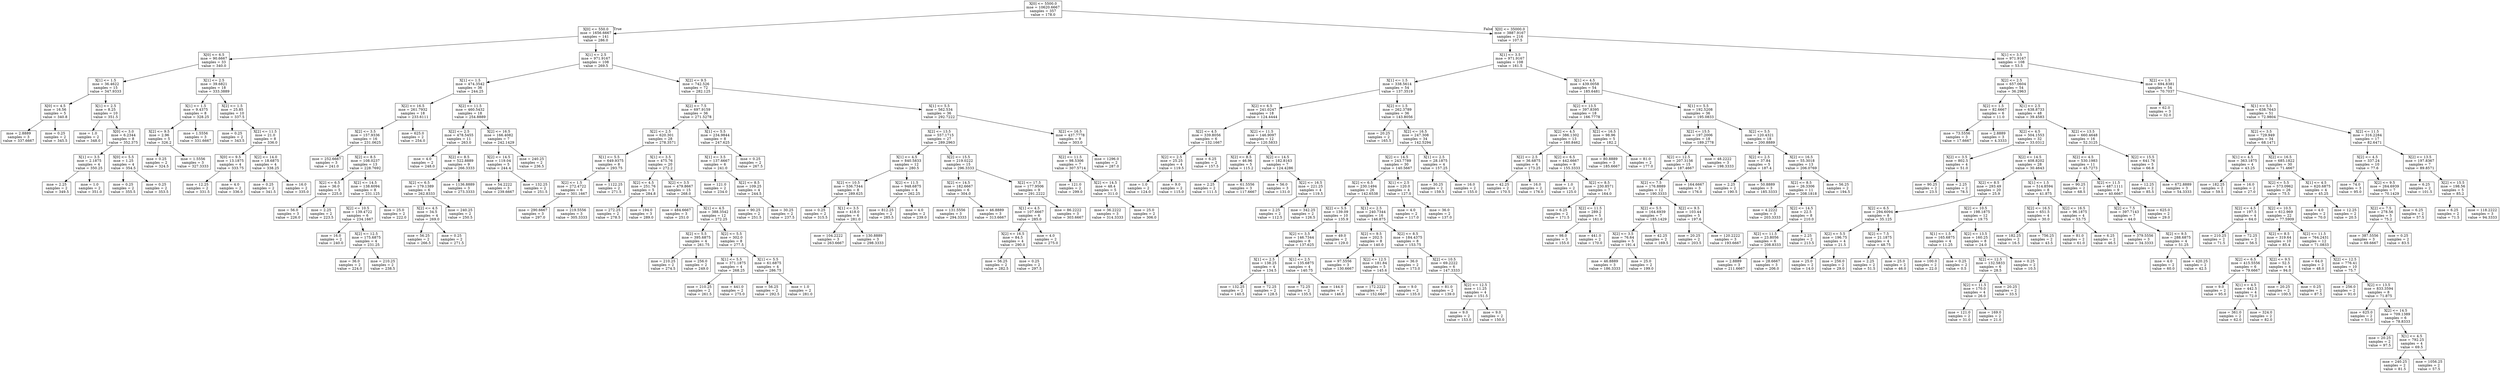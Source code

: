 digraph Tree {
node [shape=box] ;
0 [label="X[0] <= 5500.0\nmse = 10620.6667\nsamples = 357\nvalue = 178.0"] ;
1 [label="X[0] <= 550.0\nmse = 1656.6667\nsamples = 141\nvalue = 286.0"] ;
0 -> 1 [labeldistance=2.5, labelangle=45, headlabel="True"] ;
2 [label="X[0] <= 6.5\nmse = 90.6667\nsamples = 33\nvalue = 340.0"] ;
1 -> 2 ;
3 [label="X[1] <= 1.5\nmse = 36.4622\nsamples = 15\nvalue = 347.9333"] ;
2 -> 3 ;
4 [label="X[0] <= 4.5\nmse = 16.56\nsamples = 5\nvalue = 340.8"] ;
3 -> 4 ;
5 [label="mse = 2.8889\nsamples = 3\nvalue = 337.6667"] ;
4 -> 5 ;
6 [label="mse = 0.25\nsamples = 2\nvalue = 345.5"] ;
4 -> 6 ;
7 [label="X[1] <= 2.5\nmse = 8.25\nsamples = 10\nvalue = 351.5"] ;
3 -> 7 ;
8 [label="mse = 1.0\nsamples = 2\nvalue = 348.0"] ;
7 -> 8 ;
9 [label="X[0] <= 3.0\nmse = 6.2344\nsamples = 8\nvalue = 352.375"] ;
7 -> 9 ;
10 [label="X[1] <= 3.5\nmse = 2.1875\nsamples = 4\nvalue = 350.25"] ;
9 -> 10 ;
11 [label="mse = 2.25\nsamples = 2\nvalue = 349.5"] ;
10 -> 11 ;
12 [label="mse = 1.0\nsamples = 2\nvalue = 351.0"] ;
10 -> 12 ;
13 [label="X[0] <= 5.5\nmse = 1.25\nsamples = 4\nvalue = 354.5"] ;
9 -> 13 ;
14 [label="mse = 0.25\nsamples = 2\nvalue = 355.5"] ;
13 -> 14 ;
15 [label="mse = 0.25\nsamples = 2\nvalue = 353.5"] ;
13 -> 15 ;
16 [label="X[1] <= 2.5\nmse = 39.6821\nsamples = 18\nvalue = 333.3889"] ;
2 -> 16 ;
17 [label="X[1] <= 1.5\nmse = 9.4375\nsamples = 8\nvalue = 328.25"] ;
16 -> 17 ;
18 [label="X[2] <= 9.5\nmse = 2.96\nsamples = 5\nvalue = 326.2"] ;
17 -> 18 ;
19 [label="mse = 0.25\nsamples = 2\nvalue = 324.5"] ;
18 -> 19 ;
20 [label="mse = 1.5556\nsamples = 3\nvalue = 327.3333"] ;
18 -> 20 ;
21 [label="mse = 1.5556\nsamples = 3\nvalue = 331.6667"] ;
17 -> 21 ;
22 [label="X[2] <= 1.5\nmse = 25.85\nsamples = 10\nvalue = 337.5"] ;
16 -> 22 ;
23 [label="mse = 0.25\nsamples = 2\nvalue = 343.5"] ;
22 -> 23 ;
24 [label="X[2] <= 11.5\nmse = 21.0\nsamples = 8\nvalue = 336.0"] ;
22 -> 24 ;
25 [label="X[0] <= 9.5\nmse = 13.1875\nsamples = 4\nvalue = 333.75"] ;
24 -> 25 ;
26 [label="mse = 12.25\nsamples = 2\nvalue = 331.5"] ;
25 -> 26 ;
27 [label="mse = 4.0\nsamples = 2\nvalue = 336.0"] ;
25 -> 27 ;
28 [label="X[2] <= 14.0\nmse = 18.6875\nsamples = 4\nvalue = 338.25"] ;
24 -> 28 ;
29 [label="mse = 0.25\nsamples = 2\nvalue = 341.5"] ;
28 -> 29 ;
30 [label="mse = 16.0\nsamples = 2\nvalue = 335.0"] ;
28 -> 30 ;
31 [label="X[1] <= 2.5\nmse = 971.9167\nsamples = 108\nvalue = 269.5"] ;
1 -> 31 ;
32 [label="X[1] <= 1.5\nmse = 474.3542\nsamples = 36\nvalue = 244.25"] ;
31 -> 32 ;
33 [label="X[2] <= 16.5\nmse = 261.7932\nsamples = 18\nvalue = 233.6111"] ;
32 -> 33 ;
34 [label="X[2] <= 3.5\nmse = 157.9336\nsamples = 16\nvalue = 231.0625"] ;
33 -> 34 ;
35 [label="mse = 252.6667\nsamples = 3\nvalue = 241.0"] ;
34 -> 35 ;
36 [label="X[2] <= 8.5\nmse = 108.0237\nsamples = 13\nvalue = 228.7692"] ;
34 -> 36 ;
37 [label="X[2] <= 6.5\nmse = 36.0\nsamples = 5\nvalue = 225.0"] ;
36 -> 37 ;
38 [label="mse = 56.0\nsamples = 3\nvalue = 226.0"] ;
37 -> 38 ;
39 [label="mse = 2.25\nsamples = 2\nvalue = 223.5"] ;
37 -> 39 ;
40 [label="X[2] <= 14.5\nmse = 138.6094\nsamples = 8\nvalue = 231.125"] ;
36 -> 40 ;
41 [label="X[2] <= 10.5\nmse = 139.4722\nsamples = 6\nvalue = 234.1667"] ;
40 -> 41 ;
42 [label="mse = 16.0\nsamples = 2\nvalue = 240.0"] ;
41 -> 42 ;
43 [label="X[2] <= 12.5\nmse = 175.6875\nsamples = 4\nvalue = 231.25"] ;
41 -> 43 ;
44 [label="mse = 36.0\nsamples = 2\nvalue = 224.0"] ;
43 -> 44 ;
45 [label="mse = 210.25\nsamples = 2\nvalue = 238.5"] ;
43 -> 45 ;
46 [label="mse = 25.0\nsamples = 2\nvalue = 222.0"] ;
40 -> 46 ;
47 [label="mse = 625.0\nsamples = 2\nvalue = 254.0"] ;
33 -> 47 ;
48 [label="X[2] <= 11.5\nmse = 460.5432\nsamples = 18\nvalue = 254.8889"] ;
32 -> 48 ;
49 [label="X[2] <= 2.5\nmse = 478.5455\nsamples = 11\nvalue = 263.0"] ;
48 -> 49 ;
50 [label="mse = 4.0\nsamples = 2\nvalue = 248.0"] ;
49 -> 50 ;
51 [label="X[2] <= 8.5\nmse = 522.8889\nsamples = 9\nvalue = 266.3333"] ;
49 -> 51 ;
52 [label="X[2] <= 6.5\nmse = 179.1389\nsamples = 6\nvalue = 262.8333"] ;
51 -> 52 ;
53 [label="X[2] <= 4.5\nmse = 34.5\nsamples = 4\nvalue = 269.0"] ;
52 -> 53 ;
54 [label="mse = 56.25\nsamples = 2\nvalue = 266.5"] ;
53 -> 54 ;
55 [label="mse = 0.25\nsamples = 2\nvalue = 271.5"] ;
53 -> 55 ;
56 [label="mse = 240.25\nsamples = 2\nvalue = 250.5"] ;
52 -> 56 ;
57 [label="mse = 1136.8889\nsamples = 3\nvalue = 273.3333"] ;
51 -> 57 ;
58 [label="X[2] <= 16.5\nmse = 166.4082\nsamples = 7\nvalue = 242.1429"] ;
48 -> 58 ;
59 [label="X[2] <= 14.5\nmse = 119.04\nsamples = 5\nvalue = 244.4"] ;
58 -> 59 ;
60 [label="mse = 54.2222\nsamples = 3\nvalue = 239.6667"] ;
59 -> 60 ;
61 [label="mse = 132.25\nsamples = 2\nvalue = 251.5"] ;
59 -> 61 ;
62 [label="mse = 240.25\nsamples = 2\nvalue = 236.5"] ;
58 -> 62 ;
63 [label="X[2] <= 9.5\nmse = 742.526\nsamples = 72\nvalue = 282.125"] ;
31 -> 63 ;
64 [label="X[2] <= 7.5\nmse = 697.9159\nsamples = 36\nvalue = 271.5278"] ;
63 -> 64 ;
65 [label="X[2] <= 2.5\nmse = 620.301\nsamples = 28\nvalue = 278.3571"] ;
64 -> 65 ;
66 [label="X[1] <= 5.5\nmse = 649.9375\nsamples = 8\nvalue = 293.75"] ;
65 -> 66 ;
67 [label="X[2] <= 1.5\nmse = 272.4722\nsamples = 6\nvalue = 301.1667"] ;
66 -> 67 ;
68 [label="mse = 290.6667\nsamples = 3\nvalue = 297.0"] ;
67 -> 68 ;
69 [label="mse = 219.5556\nsamples = 3\nvalue = 305.3333"] ;
67 -> 69 ;
70 [label="mse = 1122.25\nsamples = 2\nvalue = 271.5"] ;
66 -> 70 ;
71 [label="X[1] <= 3.5\nmse = 475.76\nsamples = 20\nvalue = 272.2"] ;
65 -> 71 ;
72 [label="X[2] <= 4.5\nmse = 251.76\nsamples = 5\nvalue = 284.8"] ;
71 -> 72 ;
73 [label="mse = 272.25\nsamples = 2\nvalue = 278.5"] ;
72 -> 73 ;
74 [label="mse = 194.0\nsamples = 3\nvalue = 289.0"] ;
72 -> 74 ;
75 [label="X[2] <= 3.5\nmse = 479.8667\nsamples = 15\nvalue = 268.0"] ;
71 -> 75 ;
76 [label="mse = 484.6667\nsamples = 3\nvalue = 251.0"] ;
75 -> 76 ;
77 [label="X[1] <= 4.5\nmse = 388.3542\nsamples = 12\nvalue = 272.25"] ;
75 -> 77 ;
78 [label="X[2] <= 5.5\nmse = 395.6875\nsamples = 4\nvalue = 261.75"] ;
77 -> 78 ;
79 [label="mse = 210.25\nsamples = 2\nvalue = 274.5"] ;
78 -> 79 ;
80 [label="mse = 256.0\nsamples = 2\nvalue = 249.0"] ;
78 -> 80 ;
81 [label="X[2] <= 5.5\nmse = 302.0\nsamples = 8\nvalue = 277.5"] ;
77 -> 81 ;
82 [label="X[1] <= 5.5\nmse = 371.1875\nsamples = 4\nvalue = 268.25"] ;
81 -> 82 ;
83 [label="mse = 210.25\nsamples = 2\nvalue = 261.5"] ;
82 -> 83 ;
84 [label="mse = 441.0\nsamples = 2\nvalue = 275.0"] ;
82 -> 84 ;
85 [label="X[1] <= 5.5\nmse = 61.6875\nsamples = 4\nvalue = 286.75"] ;
81 -> 85 ;
86 [label="mse = 56.25\nsamples = 2\nvalue = 292.5"] ;
85 -> 86 ;
87 [label="mse = 1.0\nsamples = 2\nvalue = 281.0"] ;
85 -> 87 ;
88 [label="X[1] <= 5.5\nmse = 234.9844\nsamples = 8\nvalue = 247.625"] ;
64 -> 88 ;
89 [label="X[1] <= 3.5\nmse = 137.6667\nsamples = 6\nvalue = 241.0"] ;
88 -> 89 ;
90 [label="mse = 121.0\nsamples = 2\nvalue = 234.0"] ;
89 -> 90 ;
91 [label="X[2] <= 8.5\nmse = 109.25\nsamples = 4\nvalue = 244.5"] ;
89 -> 91 ;
92 [label="mse = 90.25\nsamples = 2\nvalue = 251.5"] ;
91 -> 92 ;
93 [label="mse = 30.25\nsamples = 2\nvalue = 237.5"] ;
91 -> 93 ;
94 [label="mse = 0.25\nsamples = 2\nvalue = 267.5"] ;
88 -> 94 ;
95 [label="X[1] <= 5.5\nmse = 562.534\nsamples = 36\nvalue = 292.7222"] ;
63 -> 95 ;
96 [label="X[2] <= 13.5\nmse = 557.1715\nsamples = 27\nvalue = 289.2963"] ;
95 -> 96 ;
97 [label="X[1] <= 4.5\nmse = 840.5833\nsamples = 12\nvalue = 280.5"] ;
96 -> 97 ;
98 [label="X[2] <= 10.5\nmse = 536.7344\nsamples = 8\nvalue = 289.625"] ;
97 -> 98 ;
99 [label="mse = 0.25\nsamples = 2\nvalue = 315.5"] ;
98 -> 99 ;
100 [label="X[1] <= 3.5\nmse = 418.0\nsamples = 6\nvalue = 281.0"] ;
98 -> 100 ;
101 [label="mse = 104.2222\nsamples = 3\nvalue = 263.6667"] ;
100 -> 101 ;
102 [label="mse = 130.8889\nsamples = 3\nvalue = 298.3333"] ;
100 -> 102 ;
103 [label="X[2] <= 11.5\nmse = 948.6875\nsamples = 4\nvalue = 262.25"] ;
97 -> 103 ;
104 [label="mse = 812.25\nsamples = 2\nvalue = 285.5"] ;
103 -> 104 ;
105 [label="mse = 4.0\nsamples = 2\nvalue = 239.0"] ;
103 -> 105 ;
106 [label="X[2] <= 15.5\nmse = 219.0222\nsamples = 15\nvalue = 296.3333"] ;
96 -> 106 ;
107 [label="X[2] <= 14.5\nmse = 182.6667\nsamples = 6\nvalue = 304.0"] ;
106 -> 107 ;
108 [label="mse = 131.5556\nsamples = 3\nvalue = 294.3333"] ;
107 -> 108 ;
109 [label="mse = 46.8889\nsamples = 3\nvalue = 313.6667"] ;
107 -> 109 ;
110 [label="X[2] <= 17.5\nmse = 177.9506\nsamples = 9\nvalue = 291.2222"] ;
106 -> 110 ;
111 [label="X[1] <= 4.5\nmse = 107.6667\nsamples = 6\nvalue = 285.0"] ;
110 -> 111 ;
112 [label="X[2] <= 16.5\nmse = 84.5\nsamples = 4\nvalue = 290.0"] ;
111 -> 112 ;
113 [label="mse = 56.25\nsamples = 2\nvalue = 282.5"] ;
112 -> 113 ;
114 [label="mse = 0.25\nsamples = 2\nvalue = 297.5"] ;
112 -> 114 ;
115 [label="mse = 4.0\nsamples = 2\nvalue = 275.0"] ;
111 -> 115 ;
116 [label="mse = 86.2222\nsamples = 3\nvalue = 303.6667"] ;
110 -> 116 ;
117 [label="X[2] <= 16.5\nmse = 437.7778\nsamples = 9\nvalue = 303.0"] ;
95 -> 117 ;
118 [label="X[2] <= 11.5\nmse = 98.5306\nsamples = 7\nvalue = 307.5714"] ;
117 -> 118 ;
119 [label="mse = 121.0\nsamples = 2\nvalue = 299.0"] ;
118 -> 119 ;
120 [label="X[2] <= 14.5\nmse = 48.4\nsamples = 5\nvalue = 311.0"] ;
118 -> 120 ;
121 [label="mse = 36.2222\nsamples = 3\nvalue = 314.3333"] ;
120 -> 121 ;
122 [label="mse = 25.0\nsamples = 2\nvalue = 306.0"] ;
120 -> 122 ;
123 [label="mse = 1296.0\nsamples = 2\nvalue = 287.0"] ;
117 -> 123 ;
124 [label="X[0] <= 35000.0\nmse = 3887.9167\nsamples = 216\nvalue = 107.5"] ;
0 -> 124 [labeldistance=2.5, labelangle=-45, headlabel="False"] ;
125 [label="X[1] <= 3.5\nmse = 971.9167\nsamples = 108\nvalue = 161.5"] ;
124 -> 125 ;
126 [label="X[1] <= 1.5\nmse = 338.5614\nsamples = 54\nvalue = 137.3519"] ;
125 -> 126 ;
127 [label="X[2] <= 6.5\nmse = 241.0247\nsamples = 18\nvalue = 124.4444"] ;
126 -> 127 ;
128 [label="X[2] <= 4.5\nmse = 339.8056\nsamples = 6\nvalue = 132.1667"] ;
127 -> 128 ;
129 [label="X[2] <= 2.5\nmse = 25.25\nsamples = 4\nvalue = 119.5"] ;
128 -> 129 ;
130 [label="mse = 1.0\nsamples = 2\nvalue = 124.0"] ;
129 -> 130 ;
131 [label="mse = 9.0\nsamples = 2\nvalue = 115.0"] ;
129 -> 131 ;
132 [label="mse = 6.25\nsamples = 2\nvalue = 157.5"] ;
128 -> 132 ;
133 [label="X[2] <= 11.5\nmse = 146.9097\nsamples = 12\nvalue = 120.5833"] ;
127 -> 133 ;
134 [label="X[2] <= 8.5\nmse = 46.96\nsamples = 5\nvalue = 115.2"] ;
133 -> 134 ;
135 [label="mse = 2.25\nsamples = 2\nvalue = 111.5"] ;
134 -> 135 ;
136 [label="mse = 61.5556\nsamples = 3\nvalue = 117.6667"] ;
134 -> 136 ;
137 [label="X[2] <= 14.5\nmse = 182.8163\nsamples = 7\nvalue = 124.4286"] ;
133 -> 137 ;
138 [label="mse = 56.0\nsamples = 3\nvalue = 131.0"] ;
137 -> 138 ;
139 [label="X[2] <= 16.5\nmse = 221.25\nsamples = 4\nvalue = 119.5"] ;
137 -> 139 ;
140 [label="mse = 2.25\nsamples = 2\nvalue = 112.5"] ;
139 -> 140 ;
141 [label="mse = 342.25\nsamples = 2\nvalue = 126.5"] ;
139 -> 141 ;
142 [label="X[2] <= 1.5\nmse = 262.3789\nsamples = 36\nvalue = 143.8056"] ;
126 -> 142 ;
143 [label="mse = 20.25\nsamples = 2\nvalue = 165.5"] ;
142 -> 143 ;
144 [label="X[2] <= 16.5\nmse = 247.308\nsamples = 34\nvalue = 142.5294"] ;
142 -> 144 ;
145 [label="X[2] <= 14.5\nmse = 243.7789\nsamples = 30\nvalue = 140.5667"] ;
144 -> 145 ;
146 [label="X[2] <= 6.5\nmse = 230.1494\nsamples = 26\nvalue = 142.6538"] ;
145 -> 146 ;
147 [label="X[2] <= 5.5\nmse = 139.09\nsamples = 10\nvalue = 135.9"] ;
146 -> 147 ;
148 [label="X[2] <= 3.5\nmse = 146.7344\nsamples = 8\nvalue = 137.625"] ;
147 -> 148 ;
149 [label="X[1] <= 2.5\nmse = 138.25\nsamples = 4\nvalue = 134.5"] ;
148 -> 149 ;
150 [label="mse = 132.25\nsamples = 2\nvalue = 140.5"] ;
149 -> 150 ;
151 [label="mse = 72.25\nsamples = 2\nvalue = 128.5"] ;
149 -> 151 ;
152 [label="X[1] <= 2.5\nmse = 135.6875\nsamples = 4\nvalue = 140.75"] ;
148 -> 152 ;
153 [label="mse = 72.25\nsamples = 2\nvalue = 135.5"] ;
152 -> 153 ;
154 [label="mse = 144.0\nsamples = 2\nvalue = 146.0"] ;
152 -> 154 ;
155 [label="mse = 49.0\nsamples = 2\nvalue = 129.0"] ;
147 -> 155 ;
156 [label="X[1] <= 2.5\nmse = 240.7344\nsamples = 16\nvalue = 146.875"] ;
146 -> 156 ;
157 [label="X[2] <= 9.5\nmse = 202.5\nsamples = 8\nvalue = 140.0"] ;
156 -> 157 ;
158 [label="mse = 97.5556\nsamples = 3\nvalue = 130.6667"] ;
157 -> 158 ;
159 [label="X[2] <= 12.5\nmse = 181.84\nsamples = 5\nvalue = 145.6"] ;
157 -> 159 ;
160 [label="mse = 172.2222\nsamples = 3\nvalue = 152.6667"] ;
159 -> 160 ;
161 [label="mse = 9.0\nsamples = 2\nvalue = 135.0"] ;
159 -> 161 ;
162 [label="X[2] <= 8.5\nmse = 184.4375\nsamples = 8\nvalue = 153.75"] ;
156 -> 162 ;
163 [label="mse = 36.0\nsamples = 2\nvalue = 173.0"] ;
162 -> 163 ;
164 [label="X[2] <= 10.5\nmse = 69.2222\nsamples = 6\nvalue = 147.3333"] ;
162 -> 164 ;
165 [label="mse = 81.0\nsamples = 2\nvalue = 139.0"] ;
164 -> 165 ;
166 [label="X[2] <= 12.5\nmse = 11.25\nsamples = 4\nvalue = 151.5"] ;
164 -> 166 ;
167 [label="mse = 9.0\nsamples = 2\nvalue = 153.0"] ;
166 -> 167 ;
168 [label="mse = 9.0\nsamples = 2\nvalue = 150.0"] ;
166 -> 168 ;
169 [label="X[1] <= 2.5\nmse = 120.0\nsamples = 4\nvalue = 127.0"] ;
145 -> 169 ;
170 [label="mse = 4.0\nsamples = 2\nvalue = 117.0"] ;
169 -> 170 ;
171 [label="mse = 36.0\nsamples = 2\nvalue = 137.0"] ;
169 -> 171 ;
172 [label="X[1] <= 2.5\nmse = 28.1875\nsamples = 4\nvalue = 157.25"] ;
144 -> 172 ;
173 [label="mse = 30.25\nsamples = 2\nvalue = 159.5"] ;
172 -> 173 ;
174 [label="mse = 16.0\nsamples = 2\nvalue = 155.0"] ;
172 -> 174 ;
175 [label="X[1] <= 4.5\nmse = 439.0058\nsamples = 54\nvalue = 185.6481"] ;
125 -> 175 ;
176 [label="X[2] <= 13.5\nmse = 397.8395\nsamples = 18\nvalue = 166.7778"] ;
175 -> 176 ;
177 [label="X[2] <= 4.5\nmse = 386.1302\nsamples = 13\nvalue = 160.8462"] ;
176 -> 177 ;
178 [label="X[2] <= 2.5\nmse = 36.6875\nsamples = 4\nvalue = 173.25"] ;
177 -> 178 ;
179 [label="mse = 42.25\nsamples = 2\nvalue = 170.5"] ;
178 -> 179 ;
180 [label="mse = 16.0\nsamples = 2\nvalue = 176.0"] ;
178 -> 180 ;
181 [label="X[2] <= 6.5\nmse = 442.6667\nsamples = 9\nvalue = 155.3333"] ;
177 -> 181 ;
182 [label="mse = 1.0\nsamples = 2\nvalue = 125.0"] ;
181 -> 182 ;
183 [label="X[2] <= 8.5\nmse = 230.8571\nsamples = 7\nvalue = 164.0"] ;
181 -> 183 ;
184 [label="mse = 6.25\nsamples = 2\nvalue = 171.5"] ;
183 -> 184 ;
185 [label="X[2] <= 11.5\nmse = 289.2\nsamples = 5\nvalue = 161.0"] ;
183 -> 185 ;
186 [label="mse = 98.0\nsamples = 3\nvalue = 155.0"] ;
185 -> 186 ;
187 [label="mse = 441.0\nsamples = 2\nvalue = 170.0"] ;
185 -> 187 ;
188 [label="X[2] <= 16.5\nmse = 98.96\nsamples = 5\nvalue = 182.2"] ;
176 -> 188 ;
189 [label="mse = 80.8889\nsamples = 3\nvalue = 185.6667"] ;
188 -> 189 ;
190 [label="mse = 81.0\nsamples = 2\nvalue = 177.0"] ;
188 -> 190 ;
191 [label="X[1] <= 5.5\nmse = 192.5208\nsamples = 36\nvalue = 195.0833"] ;
175 -> 191 ;
192 [label="X[2] <= 15.5\nmse = 197.2006\nsamples = 18\nvalue = 189.2778"] ;
191 -> 192 ;
193 [label="X[2] <= 12.5\nmse = 207.3156\nsamples = 15\nvalue = 187.4667"] ;
192 -> 193 ;
194 [label="X[2] <= 7.5\nmse = 176.8889\nsamples = 12\nvalue = 190.3333"] ;
193 -> 194 ;
195 [label="X[2] <= 5.5\nmse = 164.6939\nsamples = 7\nvalue = 185.1429"] ;
194 -> 195 ;
196 [label="X[2] <= 3.5\nmse = 76.64\nsamples = 5\nvalue = 191.4"] ;
195 -> 196 ;
197 [label="mse = 46.8889\nsamples = 3\nvalue = 186.3333"] ;
196 -> 197 ;
198 [label="mse = 25.0\nsamples = 2\nvalue = 199.0"] ;
196 -> 198 ;
199 [label="mse = 42.25\nsamples = 2\nvalue = 169.5"] ;
195 -> 199 ;
200 [label="X[2] <= 9.5\nmse = 103.44\nsamples = 5\nvalue = 197.6"] ;
194 -> 200 ;
201 [label="mse = 20.25\nsamples = 2\nvalue = 203.5"] ;
200 -> 201 ;
202 [label="mse = 120.2222\nsamples = 3\nvalue = 193.6667"] ;
200 -> 202 ;
203 [label="mse = 164.6667\nsamples = 3\nvalue = 176.0"] ;
193 -> 203 ;
204 [label="mse = 48.2222\nsamples = 3\nvalue = 198.3333"] ;
192 -> 204 ;
205 [label="X[2] <= 5.5\nmse = 120.4321\nsamples = 18\nvalue = 200.8889"] ;
191 -> 205 ;
206 [label="X[2] <= 2.5\nmse = 37.84\nsamples = 5\nvalue = 187.4"] ;
205 -> 206 ;
207 [label="mse = 2.25\nsamples = 2\nvalue = 190.5"] ;
206 -> 207 ;
208 [label="mse = 50.8889\nsamples = 3\nvalue = 185.3333"] ;
206 -> 208 ;
209 [label="X[2] <= 16.5\nmse = 55.3018\nsamples = 13\nvalue = 206.0769"] ;
205 -> 209 ;
210 [label="X[2] <= 8.5\nmse = 26.3306\nsamples = 11\nvalue = 208.1818"] ;
209 -> 210 ;
211 [label="mse = 4.2222\nsamples = 3\nvalue = 203.3333"] ;
210 -> 211 ;
212 [label="X[2] <= 14.5\nmse = 22.5\nsamples = 8\nvalue = 210.0"] ;
210 -> 212 ;
213 [label="X[2] <= 11.5\nmse = 23.8056\nsamples = 6\nvalue = 208.8333"] ;
212 -> 213 ;
214 [label="mse = 2.8889\nsamples = 3\nvalue = 211.6667"] ;
213 -> 214 ;
215 [label="mse = 28.6667\nsamples = 3\nvalue = 206.0"] ;
213 -> 215 ;
216 [label="mse = 2.25\nsamples = 2\nvalue = 213.5"] ;
212 -> 216 ;
217 [label="mse = 56.25\nsamples = 2\nvalue = 194.5"] ;
209 -> 217 ;
218 [label="X[1] <= 3.5\nmse = 971.9167\nsamples = 108\nvalue = 53.5"] ;
124 -> 218 ;
219 [label="X[2] <= 2.5\nmse = 657.0604\nsamples = 54\nvalue = 36.2963"] ;
218 -> 219 ;
220 [label="X[2] <= 1.5\nmse = 82.6667\nsamples = 6\nvalue = 11.0"] ;
219 -> 220 ;
221 [label="mse = 73.5556\nsamples = 3\nvalue = 17.6667"] ;
220 -> 221 ;
222 [label="mse = 2.8889\nsamples = 3\nvalue = 4.3333"] ;
220 -> 222 ;
223 [label="X[1] <= 2.5\nmse = 638.8733\nsamples = 48\nvalue = 39.4583"] ;
219 -> 223 ;
224 [label="X[2] <= 4.5\nmse = 504.1553\nsamples = 32\nvalue = 33.0312"] ;
223 -> 224 ;
225 [label="X[2] <= 3.5\nmse = 802.5\nsamples = 4\nvalue = 51.0"] ;
224 -> 225 ;
226 [label="mse = 90.25\nsamples = 2\nvalue = 23.5"] ;
225 -> 226 ;
227 [label="mse = 2.25\nsamples = 2\nvalue = 78.5"] ;
225 -> 227 ;
228 [label="X[2] <= 14.5\nmse = 408.8202\nsamples = 28\nvalue = 30.4643"] ;
224 -> 228 ;
229 [label="X[2] <= 8.5\nmse = 293.49\nsamples = 20\nvalue = 25.9"] ;
228 -> 229 ;
230 [label="X[2] <= 6.5\nmse = 294.6094\nsamples = 8\nvalue = 35.125"] ;
229 -> 230 ;
231 [label="X[2] <= 5.5\nmse = 196.75\nsamples = 4\nvalue = 21.5"] ;
230 -> 231 ;
232 [label="mse = 25.0\nsamples = 2\nvalue = 14.0"] ;
231 -> 232 ;
233 [label="mse = 256.0\nsamples = 2\nvalue = 29.0"] ;
231 -> 233 ;
234 [label="X[2] <= 7.5\nmse = 21.1875\nsamples = 4\nvalue = 48.75"] ;
230 -> 234 ;
235 [label="mse = 2.25\nsamples = 2\nvalue = 51.5"] ;
234 -> 235 ;
236 [label="mse = 25.0\nsamples = 2\nvalue = 46.0"] ;
234 -> 236 ;
237 [label="X[2] <= 10.5\nmse = 198.1875\nsamples = 12\nvalue = 19.75"] ;
229 -> 237 ;
238 [label="X[1] <= 1.5\nmse = 165.6875\nsamples = 4\nvalue = 11.25"] ;
237 -> 238 ;
239 [label="mse = 100.0\nsamples = 2\nvalue = 22.0"] ;
238 -> 239 ;
240 [label="mse = 0.25\nsamples = 2\nvalue = 0.5"] ;
238 -> 240 ;
241 [label="X[2] <= 13.5\nmse = 160.25\nsamples = 8\nvalue = 24.0"] ;
237 -> 241 ;
242 [label="X[2] <= 12.5\nmse = 132.5833\nsamples = 6\nvalue = 28.5"] ;
241 -> 242 ;
243 [label="X[2] <= 11.5\nmse = 170.0\nsamples = 4\nvalue = 26.0"] ;
242 -> 243 ;
244 [label="mse = 121.0\nsamples = 2\nvalue = 31.0"] ;
243 -> 244 ;
245 [label="mse = 169.0\nsamples = 2\nvalue = 21.0"] ;
243 -> 245 ;
246 [label="mse = 20.25\nsamples = 2\nvalue = 33.5"] ;
242 -> 246 ;
247 [label="mse = 0.25\nsamples = 2\nvalue = 10.5"] ;
241 -> 247 ;
248 [label="X[1] <= 1.5\nmse = 514.8594\nsamples = 8\nvalue = 41.875"] ;
228 -> 248 ;
249 [label="X[2] <= 16.5\nmse = 651.5\nsamples = 4\nvalue = 30.0"] ;
248 -> 249 ;
250 [label="mse = 182.25\nsamples = 2\nvalue = 16.5"] ;
249 -> 250 ;
251 [label="mse = 756.25\nsamples = 2\nvalue = 43.5"] ;
249 -> 251 ;
252 [label="X[2] <= 16.5\nmse = 96.1875\nsamples = 4\nvalue = 53.75"] ;
248 -> 252 ;
253 [label="mse = 81.0\nsamples = 2\nvalue = 61.0"] ;
252 -> 253 ;
254 [label="mse = 6.25\nsamples = 2\nvalue = 46.5"] ;
252 -> 254 ;
255 [label="X[2] <= 13.5\nmse = 660.4648\nsamples = 16\nvalue = 52.3125"] ;
223 -> 255 ;
256 [label="X[2] <= 4.5\nmse = 530.1983\nsamples = 11\nvalue = 45.7273"] ;
255 -> 256 ;
257 [label="mse = 90.25\nsamples = 2\nvalue = 68.5"] ;
256 -> 257 ;
258 [label="X[2] <= 11.5\nmse = 487.1111\nsamples = 9\nvalue = 40.6667"] ;
256 -> 258 ;
259 [label="X[2] <= 7.5\nmse = 397.7143\nsamples = 7\nvalue = 44.0"] ;
258 -> 259 ;
260 [label="mse = 379.5556\nsamples = 3\nvalue = 34.3333"] ;
259 -> 260 ;
261 [label="X[2] <= 9.5\nmse = 288.6875\nsamples = 4\nvalue = 51.25"] ;
259 -> 261 ;
262 [label="mse = 4.0\nsamples = 2\nvalue = 60.0"] ;
261 -> 262 ;
263 [label="mse = 420.25\nsamples = 2\nvalue = 42.5"] ;
261 -> 263 ;
264 [label="mse = 625.0\nsamples = 2\nvalue = 29.0"] ;
258 -> 264 ;
265 [label="X[2] <= 15.5\nmse = 641.76\nsamples = 5\nvalue = 66.8"] ;
255 -> 265 ;
266 [label="mse = 12.25\nsamples = 2\nvalue = 85.5"] ;
265 -> 266 ;
267 [label="mse = 672.8889\nsamples = 3\nvalue = 54.3333"] ;
265 -> 267 ;
268 [label="X[2] <= 1.5\nmse = 694.8381\nsamples = 54\nvalue = 70.7037"] ;
218 -> 268 ;
269 [label="mse = 62.0\nsamples = 3\nvalue = 32.0"] ;
268 -> 269 ;
270 [label="X[1] <= 5.5\nmse = 638.7643\nsamples = 51\nvalue = 72.9804"] ;
268 -> 270 ;
271 [label="X[2] <= 3.5\nmse = 729.949\nsamples = 34\nvalue = 68.1471"] ;
270 -> 271 ;
272 [label="X[1] <= 4.5\nmse = 363.1875\nsamples = 4\nvalue = 43.25"] ;
271 -> 272 ;
273 [label="mse = 182.25\nsamples = 2\nvalue = 59.5"] ;
272 -> 273 ;
274 [label="mse = 16.0\nsamples = 2\nvalue = 27.0"] ;
272 -> 274 ;
275 [label="X[2] <= 16.5\nmse = 685.1822\nsamples = 30\nvalue = 71.4667"] ;
271 -> 275 ;
276 [label="X[2] <= 5.5\nmse = 573.0962\nsamples = 26\nvalue = 75.5"] ;
275 -> 276 ;
277 [label="X[2] <= 4.5\nmse = 197.5\nsamples = 4\nvalue = 64.0"] ;
276 -> 277 ;
278 [label="mse = 210.25\nsamples = 2\nvalue = 71.5"] ;
277 -> 278 ;
279 [label="mse = 72.25\nsamples = 2\nvalue = 56.5"] ;
277 -> 279 ;
280 [label="X[2] <= 10.5\nmse = 612.969\nsamples = 22\nvalue = 77.5909"] ;
276 -> 280 ;
281 [label="X[2] <= 8.5\nmse = 319.64\nsamples = 10\nvalue = 85.4"] ;
280 -> 281 ;
282 [label="X[2] <= 6.5\nmse = 415.5556\nsamples = 6\nvalue = 79.6667"] ;
281 -> 282 ;
283 [label="mse = 9.0\nsamples = 2\nvalue = 95.0"] ;
282 -> 283 ;
284 [label="X[1] <= 4.5\nmse = 442.5\nsamples = 4\nvalue = 72.0"] ;
282 -> 284 ;
285 [label="mse = 361.0\nsamples = 2\nvalue = 62.0"] ;
284 -> 285 ;
286 [label="mse = 324.0\nsamples = 2\nvalue = 82.0"] ;
284 -> 286 ;
287 [label="X[2] <= 9.5\nmse = 52.5\nsamples = 4\nvalue = 94.0"] ;
281 -> 287 ;
288 [label="mse = 20.25\nsamples = 2\nvalue = 100.5"] ;
287 -> 288 ;
289 [label="mse = 0.25\nsamples = 2\nvalue = 87.5"] ;
287 -> 289 ;
290 [label="X[2] <= 11.5\nmse = 764.2431\nsamples = 12\nvalue = 71.0833"] ;
280 -> 290 ;
291 [label="mse = 64.0\nsamples = 2\nvalue = 48.0"] ;
290 -> 291 ;
292 [label="X[2] <= 12.5\nmse = 776.41\nsamples = 10\nvalue = 75.7"] ;
290 -> 292 ;
293 [label="mse = 256.0\nsamples = 2\nvalue = 91.0"] ;
292 -> 293 ;
294 [label="X[2] <= 13.5\nmse = 833.3594\nsamples = 8\nvalue = 71.875"] ;
292 -> 294 ;
295 [label="mse = 625.0\nsamples = 2\nvalue = 51.0"] ;
294 -> 295 ;
296 [label="X[2] <= 14.5\nmse = 709.1389\nsamples = 6\nvalue = 78.8333"] ;
294 -> 296 ;
297 [label="mse = 20.25\nsamples = 2\nvalue = 97.5"] ;
296 -> 297 ;
298 [label="X[1] <= 4.5\nmse = 792.25\nsamples = 4\nvalue = 69.5"] ;
296 -> 298 ;
299 [label="mse = 240.25\nsamples = 2\nvalue = 81.5"] ;
298 -> 299 ;
300 [label="mse = 1056.25\nsamples = 2\nvalue = 57.5"] ;
298 -> 300 ;
301 [label="X[1] <= 4.5\nmse = 620.6875\nsamples = 4\nvalue = 45.25"] ;
275 -> 301 ;
302 [label="mse = 4.0\nsamples = 2\nvalue = 70.0"] ;
301 -> 302 ;
303 [label="mse = 12.25\nsamples = 2\nvalue = 20.5"] ;
301 -> 303 ;
304 [label="X[2] <= 11.5\nmse = 316.2284\nsamples = 17\nvalue = 82.6471"] ;
270 -> 304 ;
305 [label="X[2] <= 4.5\nmse = 337.24\nsamples = 10\nvalue = 77.6"] ;
304 -> 305 ;
306 [label="mse = 74.0\nsamples = 3\nvalue = 95.0"] ;
305 -> 306 ;
307 [label="X[2] <= 9.5\nmse = 264.6939\nsamples = 7\nvalue = 70.1429"] ;
305 -> 307 ;
308 [label="X[2] <= 7.5\nmse = 278.56\nsamples = 5\nvalue = 75.2"] ;
307 -> 308 ;
309 [label="mse = 387.5556\nsamples = 3\nvalue = 69.6667"] ;
308 -> 309 ;
310 [label="mse = 0.25\nsamples = 2\nvalue = 83.5"] ;
308 -> 310 ;
311 [label="mse = 6.25\nsamples = 2\nvalue = 57.5"] ;
307 -> 311 ;
312 [label="X[2] <= 13.5\nmse = 197.8367\nsamples = 7\nvalue = 89.8571"] ;
304 -> 312 ;
313 [label="mse = 6.25\nsamples = 2\nvalue = 101.5"] ;
312 -> 313 ;
314 [label="X[2] <= 15.5\nmse = 198.56\nsamples = 5\nvalue = 85.2"] ;
312 -> 314 ;
315 [label="mse = 6.25\nsamples = 2\nvalue = 71.5"] ;
314 -> 315 ;
316 [label="mse = 118.2222\nsamples = 3\nvalue = 94.3333"] ;
314 -> 316 ;
}